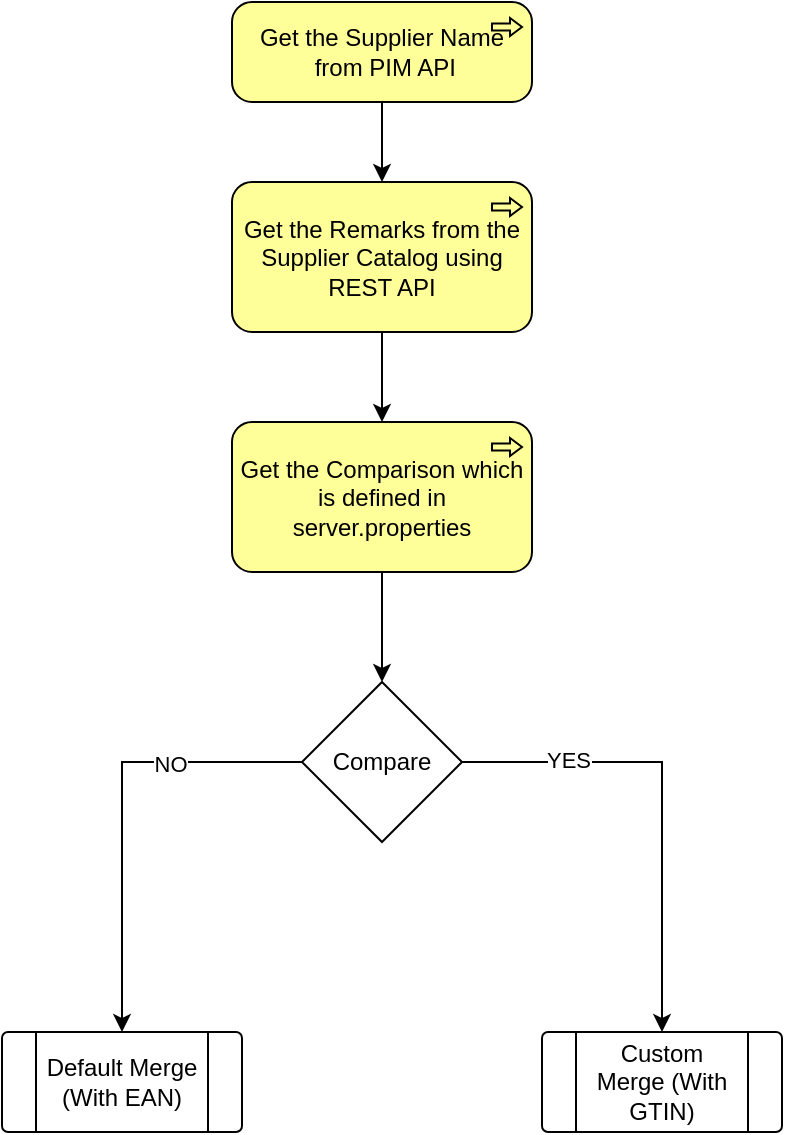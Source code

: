 <mxfile version="14.5.7" type="github">
  <diagram id="jq7CLsASXzSHqqgotllC" name="Merge">
    <mxGraphModel dx="1102" dy="1564" grid="1" gridSize="10" guides="1" tooltips="1" connect="1" arrows="1" fold="1" page="1" pageScale="1" pageWidth="1169" pageHeight="827" math="0" shadow="0">
      <root>
        <mxCell id="0" />
        <mxCell id="1" parent="0" />
        <mxCell id="OsWPTND-dAeVox1oGxLM-4" value="" style="group" vertex="1" connectable="0" parent="1">
          <mxGeometry x="310" y="-235" width="120" height="50" as="geometry" />
        </mxCell>
        <mxCell id="OsWPTND-dAeVox1oGxLM-2" value="" style="verticalLabelPosition=bottom;verticalAlign=top;html=1;shape=process;whiteSpace=wrap;rounded=1;size=0.14;arcSize=6;" vertex="1" parent="OsWPTND-dAeVox1oGxLM-4">
          <mxGeometry width="120" height="50" as="geometry" />
        </mxCell>
        <mxCell id="OsWPTND-dAeVox1oGxLM-3" value="Default Merge (With EAN)" style="text;html=1;strokeColor=none;fillColor=none;align=center;verticalAlign=middle;whiteSpace=wrap;rounded=0;" vertex="1" parent="OsWPTND-dAeVox1oGxLM-4">
          <mxGeometry x="20" y="11.364" width="80" height="27.273" as="geometry" />
        </mxCell>
        <mxCell id="OsWPTND-dAeVox1oGxLM-5" value="" style="group" vertex="1" connectable="0" parent="1">
          <mxGeometry x="580" y="-235" width="120" height="50" as="geometry" />
        </mxCell>
        <mxCell id="OsWPTND-dAeVox1oGxLM-6" value="" style="verticalLabelPosition=bottom;verticalAlign=top;html=1;shape=process;whiteSpace=wrap;rounded=1;size=0.14;arcSize=6;" vertex="1" parent="OsWPTND-dAeVox1oGxLM-5">
          <mxGeometry width="120" height="50" as="geometry" />
        </mxCell>
        <mxCell id="OsWPTND-dAeVox1oGxLM-7" value="Custom Merge (With GTIN)" style="text;html=1;strokeColor=none;fillColor=none;align=center;verticalAlign=middle;whiteSpace=wrap;rounded=0;" vertex="1" parent="OsWPTND-dAeVox1oGxLM-5">
          <mxGeometry x="20" y="11.364" width="80" height="27.273" as="geometry" />
        </mxCell>
        <mxCell id="OsWPTND-dAeVox1oGxLM-17" style="edgeStyle=orthogonalEdgeStyle;rounded=0;orthogonalLoop=1;jettySize=auto;html=1;" edge="1" parent="1" source="OsWPTND-dAeVox1oGxLM-8" target="OsWPTND-dAeVox1oGxLM-6">
          <mxGeometry relative="1" as="geometry" />
        </mxCell>
        <mxCell id="OsWPTND-dAeVox1oGxLM-19" value="YES" style="edgeLabel;html=1;align=center;verticalAlign=middle;resizable=0;points=[];" vertex="1" connectable="0" parent="OsWPTND-dAeVox1oGxLM-17">
          <mxGeometry x="-0.549" y="1" relative="1" as="geometry">
            <mxPoint as="offset" />
          </mxGeometry>
        </mxCell>
        <mxCell id="OsWPTND-dAeVox1oGxLM-18" style="edgeStyle=orthogonalEdgeStyle;rounded=0;orthogonalLoop=1;jettySize=auto;html=1;" edge="1" parent="1" source="OsWPTND-dAeVox1oGxLM-8" target="OsWPTND-dAeVox1oGxLM-2">
          <mxGeometry relative="1" as="geometry" />
        </mxCell>
        <mxCell id="OsWPTND-dAeVox1oGxLM-20" value="NO" style="edgeLabel;html=1;align=center;verticalAlign=middle;resizable=0;points=[];" vertex="1" connectable="0" parent="OsWPTND-dAeVox1oGxLM-18">
          <mxGeometry x="-0.413" y="1" relative="1" as="geometry">
            <mxPoint as="offset" />
          </mxGeometry>
        </mxCell>
        <mxCell id="OsWPTND-dAeVox1oGxLM-8" value="Compare" style="rhombus;whiteSpace=wrap;html=1;" vertex="1" parent="1">
          <mxGeometry x="460" y="-410" width="80" height="80" as="geometry" />
        </mxCell>
        <mxCell id="OsWPTND-dAeVox1oGxLM-21" value="" style="edgeStyle=orthogonalEdgeStyle;rounded=0;orthogonalLoop=1;jettySize=auto;html=1;" edge="1" parent="1" source="OsWPTND-dAeVox1oGxLM-11" target="OsWPTND-dAeVox1oGxLM-16">
          <mxGeometry relative="1" as="geometry" />
        </mxCell>
        <mxCell id="OsWPTND-dAeVox1oGxLM-11" value="Get the Remarks from the Supplier Catalog using REST API" style="html=1;outlineConnect=0;whiteSpace=wrap;fillColor=#ffff99;shape=mxgraph.archimate3.application;appType=proc;archiType=rounded;" vertex="1" parent="1">
          <mxGeometry x="425" y="-660" width="150" height="75" as="geometry" />
        </mxCell>
        <mxCell id="OsWPTND-dAeVox1oGxLM-13" value="" style="edgeStyle=orthogonalEdgeStyle;rounded=0;orthogonalLoop=1;jettySize=auto;html=1;" edge="1" parent="1" source="OsWPTND-dAeVox1oGxLM-12" target="OsWPTND-dAeVox1oGxLM-11">
          <mxGeometry relative="1" as="geometry" />
        </mxCell>
        <mxCell id="OsWPTND-dAeVox1oGxLM-12" value="Get the Supplier Name &amp;nbsp;from PIM API" style="html=1;outlineConnect=0;whiteSpace=wrap;fillColor=#ffff99;shape=mxgraph.archimate3.application;appType=proc;archiType=rounded;" vertex="1" parent="1">
          <mxGeometry x="425" y="-750" width="150" height="50" as="geometry" />
        </mxCell>
        <mxCell id="OsWPTND-dAeVox1oGxLM-22" value="" style="edgeStyle=orthogonalEdgeStyle;rounded=0;orthogonalLoop=1;jettySize=auto;html=1;" edge="1" parent="1" source="OsWPTND-dAeVox1oGxLM-16" target="OsWPTND-dAeVox1oGxLM-8">
          <mxGeometry relative="1" as="geometry" />
        </mxCell>
        <mxCell id="OsWPTND-dAeVox1oGxLM-16" value="Get the Comparison which is defined in server.properties" style="html=1;outlineConnect=0;whiteSpace=wrap;fillColor=#ffff99;shape=mxgraph.archimate3.application;appType=proc;archiType=rounded;" vertex="1" parent="1">
          <mxGeometry x="425" y="-540" width="150" height="75" as="geometry" />
        </mxCell>
      </root>
    </mxGraphModel>
  </diagram>
</mxfile>
